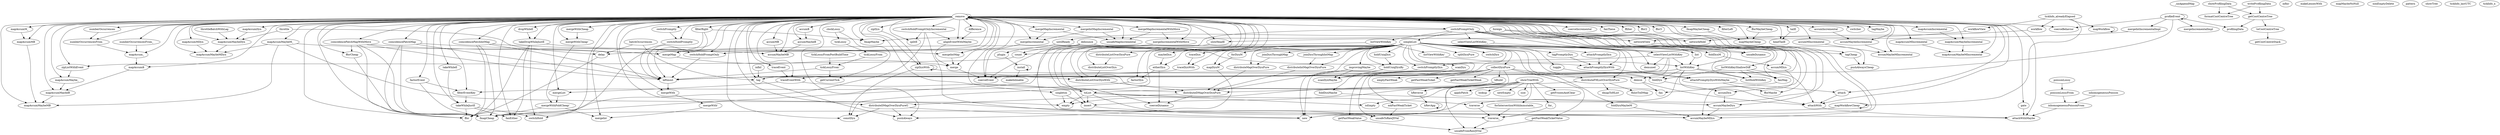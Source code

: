 strict digraph deps {
"_unAppendMap" [style=solid];
"accumB" [style=solid];
"accumDyn" [style=solid];
"accumIncremental" [style=solid];
"accumMB" [style=solid];
"accumMDyn" [style=solid];
"accumMIncremental" [style=solid];
"accumMaybeB" [style=solid];
"accumMaybeDyn" [style=solid];
"accumMaybeIncremental" [style=solid];
"accumMaybeMB" [style=solid];
"accumMaybeMDyn" [style=solid];
"accumMaybeMIncremental" [style=solid];
"alignEventWithMaybe" [style=solid];
"applyPatch" [style=solid];
"attach" [style=solid];
"attachPromptlyDyn" [style=solid];
"attachPromptlyDynWith" [style=solid];
"attachPromptlyDynWithMaybe" [style=solid];
"attachWith" [style=solid];
"attachWithMaybe" [style=solid];
"batchOccurrences" [style=solid];
"clockLossy" [style=solid];
"coerceBehavior" [style=solid];
"coerceDynamic" [style=solid];
"coerceEvent" [style=solid];
"coerceIncremental" [style=solid];
"coincidencePatchIntMap" [style=solid];
"coincidencePatchMap" [style=solid];
"coincidencePatchMapWithMove" [style=solid];
"collectDynPure" [style=solid];
"constDyn" [style=solid];
"count" [style=solid];
"debounce" [style=solid];
"delay" [style=solid];
"demux" [style=solid];
"demuxed" [style=solid];
"difference" [style=solid];
"distributeDMapOverDynPure" [style=solid];
"distributeDMapOverDynPureG" [style=solid];
"distributeFHListOverDynPure" [style=solid];
"distributeIntMapOverDynPure" [style=solid];
"distributeListOverDyn" [style=solid];
"distributeListOverDynPure" [style=solid];
"distributeListOverDynWith" [style=solid];
"distributeMapOverDynPure" [style=solid];
"dmapToHList" [style=solid];
"dropWhileE" [style=solid];
"eitherDyn" [style=solid];
"empty" [style=solid];
"emptyFastWeak" [style=solid];
"factorDyn" [style=solid];
"factorEvent" [style=solid];
"fan" [style=solid];
"fanEither" [style=solid];
"fanMap" [style=solid];
"fanThese" [style=solid];
"ffilter" [style=solid];
"ffor" [style=solid];
"ffor2" [style=solid];
"ffor3" [style=solid];
"fforCheap" [style=solid];
"fforMaybe" [style=solid];
"fforMaybeCheap" [style=solid];
"fhlistToDMap" [style=solid];
"filterEventKey" [style=solid];
"filterLeft" [style=solid];
"filterRight" [style=solid];
"fmapCheap" [style=solid];
"fmapMaybe" [style=solid];
"fmapMaybeCheap" [style=solid];
"foldDyn" [style=solid];
"foldDynM" [style=solid];
"foldDynMaybe" [style=solid];
"foldDynMaybeM" [style=solid];
"forDynM" [style=solid];
"forIntersectionWithImmutable_" [style=solid];
"for_" [style=solid];
"foreign" [style=solid];
"formatCostCentreTree" [style=solid];
"gate" [style=solid];
"getCostCentreStack" [style=solid];
"getCostCentreTree" [style=solid];
"getCurrentTick" [style=solid];
"getFastWeakTicket" [style=solid];
"getFastWeakTicketValue" [style=solid];
"getFastWeakTicketWeak" [style=solid];
"getFastWeakValue" [style=solid];
"getFrozenAndClear" [style=solid];
"hBuild" [style=solid];
"hRevApp" [style=solid];
"hReverse" [style=solid];
"headTailE" [style=solid];
"holdUniqDyn" [style=solid];
"holdUniqDynBy" [style=solid];
"improvingMaybe" [style=solid];
"infixl" [style=solid];
"infixr" [style=solid];
"inhomogeneousPoisson" [style=solid];
"inhomogeneousPoissonFrom" [style=solid];
"insert" [style=solid];
"install" [style=solid];
"isEmpty" [style=solid];
"joinDynThroughIntMap" [style=solid];
"joinDynThroughMap" [style=solid];
"leftmost" [style=solid];
"list" [style=solid];
"listHoldWithKey" [style=solid];
"listViewWithKey" [style=solid];
"listViewWithKey\'" [style=solid];
"listWithKey" [style=solid];
"listWithKeyShallowDiff" [style=solid];
"lookup" [style=solid];
"makeInlinable" [style=solid];
"makeLensesWith" [style=solid];
"mapAccumB" [style=solid];
"mapAccumDyn" [style=solid];
"mapAccumIncremental" [style=solid];
"mapAccumMB" [style=solid];
"mapAccumMDyn" [style=solid];
"mapAccumMIncremental" [style=solid];
"mapAccumM_" [style=solid];
"mapAccumMaybeB" [style=solid];
"mapAccumMaybeDyn" [style=solid];
"mapAccumMaybeIncremental" [style=solid];
"mapAccumMaybeMB" [style=solid];
"mapAccumMaybeMDyn" [style=solid];
"mapAccumMaybeMIncremental" [style=solid];
"mapAccumMaybeM_" [style=solid];
"mapAccumMaybe_" [style=solid];
"mapAccum_" [style=solid];
"mapDynM" [style=solid];
"mapMaybeCheap" [style=solid];
"mapMaybeNoNull" [style=solid];
"mapWorkflow" [style=solid];
"mapWorkflowCheap" [style=solid];
"maybeDyn" [style=solid];
"merge" [style=solid];
"mergeIncremental" [style=solid];
"mergeIncrementalImpl" [style=solid];
"mergeIncrementalWithMove" [style=solid];
"mergeInt" [style=solid];
"mergeIntIncrementalImpl" [style=solid];
"mergeIntMap" [style=solid];
"mergeIntMapIncremental" [style=solid];
"mergeList" [style=solid];
"mergeMap" [style=solid];
"mergeMapIncremental" [style=solid];
"mergeMapIncrementalWithMove" [style=solid];
"mergeWith" [style=solid];
"mergeWithCheap" [style=solid];
"mergeWithCheap\'" [style=solid];
"mergeWithFoldCheap\'" [style=solid];
"mergeWith\'" [style=solid];
"mkFastWeakTicket" [style=solid];
"networkHold" [style=solid];
"networkView" [style=solid];
"new" [style=solid];
"newEmpty" [style=solid];
"nonEmptyDelete" [style=solid];
"numberOccurrences" [style=solid];
"numberOccurrencesFrom" [style=solid];
"numberOccurrencesFrom_" [style=solid];
"pattern" [style=solid];
"plugin" [style=solid];
"poissonLossy" [style=solid];
"poissonLossyFrom" [style=solid];
"profileEvent" [style=solid];
"profilingData" [style=solid];
"pushAlways" [style=solid];
"pushAlwaysCheap" [style=solid];
"remove" [style=solid];
"scanDyn" [style=solid];
"scanDynMaybe" [style=solid];
"selectViewListWithKey" [style=solid];
"selectViewListWithKey_" [style=solid];
"showProfilingData" [style=solid];
"showTree" [style=solid];
"showTreeWith" [style=solid];
"simpleList" [style=solid];
"singleton" [style=solid];
"size" [style=solid];
"slowHeadE" [style=solid];
"splitDynPure" [style=solid];
"splitE" [style=solid];
"switchDyn" [style=solid];
"switchHold" [style=solid];
"switchHoldPromptOnly" [style=solid];
"switchHoldPromptOnlyIncremental" [style=solid];
"switchHoldPromptly" [style=solid];
"switchPromptOnly" [style=solid];
"switchPromptly" [style=solid];
"switchPromptlyDyn" [style=solid];
"switcher" [style=solid];
"tag" [style=solid];
"tagCheap" [style=solid];
"tagMaybe" [style=solid];
"tagPromptlyDyn" [style=solid];
"tailE" [style=solid];
"takeDropWhileJustE" [style=solid];
"takeWhileE" [style=solid];
"takeWhileJustE" [style=solid];
"throttle" [style=solid];
"throttleBatchWithLag" [style=solid];
"tickInfo_alreadyElapsed" [style=solid];
"tickInfo_lastUTC" [style=solid];
"tickInfo_n" [style=solid];
"tickLossy" [style=solid];
"tickLossyFrom" [style=solid];
"tickLossyFromPostBuildTime" [style=solid];
"tickLossyFrom\'" [style=solid];
"toCostCentreTree" [style=solid];
"toList" [style=solid];
"toggle" [style=solid];
"traceDyn" [style=solid];
"traceDynWith" [style=solid];
"traceEvent" [style=solid];
"traceEventWith" [style=solid];
"traverse" [style=solid];
"traverse_" [style=solid];
"unsafeDynamic" [style=solid];
"unsafeFromRawJSVal" [style=solid];
"unsafeMapIncremental" [style=solid];
"unsafeToRawJSVal" [style=solid];
"untilReady" [style=solid];
"workflow" [style=solid];
"workflowView" [style=solid];
"writeProfilingData" [style=solid];
"zipDyn" [style=solid];
"zipDynWith" [style=solid];
"zipListWithEvent" [style=solid];
"accumB" -> "accumMaybeB";
"accumDyn" -> "accumMaybeDyn";
"accumIncremental" -> "accumMaybeIncremental";
"accumMB" -> "accumMaybeMB";
"accumMDyn" -> "accumMaybeMDyn";
"accumMIncremental" -> "accumMaybeMIncremental";
"accumMaybeB" -> "accumMaybeMB";
"accumMaybeDyn" -> "accumMaybeMDyn";
"accumMaybeIncremental" -> "accumMaybeMIncremental";
"alignEventWithMaybe" -> "merge";
"attach" -> "attachWith";
"attachPromptlyDyn" -> "attachPromptlyDynWith";
"attachPromptlyDynWith" -> "attachPromptlyDynWithMaybe";
"attachPromptlyDynWithMaybe" -> "attach";
"attachPromptlyDynWithMaybe" -> "fforMaybe";
"attachWith" -> "attachWithMaybe";
"batchOccurrences" -> "delay";
"batchOccurrences" -> "tag";
"clockLossy" -> "getCurrentTick";
"clockLossy" -> "tickLossy";
"coincidencePatchIntMap" -> "ffor";
"coincidencePatchIntMap" -> "fmapCheap";
"coincidencePatchIntMap" -> "leftmost";
"coincidencePatchIntMap" -> "mergeIntMap";
"coincidencePatchMap" -> "ffor";
"coincidencePatchMap" -> "fmapCheap";
"coincidencePatchMap" -> "leftmost";
"coincidencePatchMap" -> "mergeMap";
"coincidencePatchMapWithMove" -> "ffor";
"coincidencePatchMapWithMove" -> "fforCheap";
"coincidencePatchMapWithMove" -> "fmapCheap";
"coincidencePatchMapWithMove" -> "leftmost";
"coincidencePatchMapWithMove" -> "mergeMap";
"collectDynPure" -> "distributeFHListOverDynPure";
"collectDynPure" -> "emptyFastWeak";
"collectDynPure" -> "getFastWeakTicket";
"collectDynPure" -> "getFastWeakTicketValue";
"collectDynPure" -> "getFastWeakTicketWeak";
"collectDynPure" -> "getFastWeakValue";
"collectDynPure" -> "hBuild";
"collectDynPure" -> "mkFastWeakTicket";
"collectDynPure" -> "unsafeFromRawJSVal";
"collectDynPure" -> "unsafeToRawJSVal";
"count" -> "zipListWithEvent";
"debounce" -> "attachPromptlyDynWith";
"debounce" -> "attachWithMaybe";
"debounce" -> "count";
"debounce" -> "delay";
"delay" -> "ffor";
"demux" -> "attachWith";
"demux" -> "fan";
"difference" -> "alignEventWithMaybe";
"distributeDMapOverDynPure" -> "coerceDynamic";
"distributeDMapOverDynPure" -> "distributeDMapOverDynPureG";
"distributeDMapOverDynPureG" -> "constDyn";
"distributeDMapOverDynPureG" -> "new";
"distributeDMapOverDynPureG" -> "pushAlways";
"distributeFHListOverDynPure" -> "distributeDMapOverDynPure";
"distributeFHListOverDynPure" -> "dmapToHList";
"distributeFHListOverDynPure" -> "fhlistToDMap";
"distributeIntMapOverDynPure" -> "distributeDMapOverDynPure";
"distributeListOverDyn" -> "distributeListOverDynWith";
"distributeListOverDynPure" -> "distributeListOverDyn";
"distributeListOverDynWith" -> "distributeDMapOverDynPure";
"distributeMapOverDynPure" -> "distributeDMapOverDynPure";
"dropWhileE" -> "takeDropWhileJustE";
"eitherDyn" -> "coerceDynamic";
"eitherDyn" -> "factorDyn";
"factorDyn" -> "filterEventKey";
"factorEvent" -> "filterEventKey";
"factorEvent" -> "fmapCheap";
"fanMap" -> "fan";
"fforCheap" -> "fmapCheap";
"fforMaybeCheap" -> "mapMaybeCheap";
"filterEventKey" -> "takeWhileJustE";
"filterRight" -> "fmapCheap";
"filterRight" -> "fmapMaybe";
"filterRight" -> "leftmost";
"fmapMaybeCheap" -> "mapMaybeCheap";
"foldDyn" -> "accumDyn";
"foldDynM" -> "accumMDyn";
"foldDynMaybe" -> "accumMaybeDyn";
"foldDynMaybeM" -> "accumMaybeMDyn";
"forDynM" -> "mapDynM";
"forIntersectionWithImmutable_" -> "traverse_";
"for_" -> "traverse_";
"foreign" -> "fmapMaybe";
"foreign" -> "networkHold";
"foreign" -> "networkView";
"foreign" -> "untilReady";
"gate" -> "attachWithMaybe";
"getCostCentreTree" -> "profilingData";
"getCostCentreTree" -> "toCostCentreTree";
"getFastWeakTicketValue" -> "unsafeFromRawJSVal";
"getFastWeakValue" -> "unsafeFromRawJSVal";
"hBuild" -> "hReverse";
"hRevApp" -> "hRevApp";
"hReverse" -> "hRevApp";
"holdUniqDyn" -> "holdUniqDynBy";
"holdUniqDynBy" -> "new";
"holdUniqDynBy" -> "scanDynMaybe";
"improvingMaybe" -> "new";
"improvingMaybe" -> "scanDynMaybe";
"infixl" -> "tag";
"inhomogeneousPoisson" -> "inhomogeneousPoissonFrom";
"inhomogeneousPoissonFrom" -> "attachWithMaybe";
"insert" -> "unsafeToRawJSVal";
"install" -> "install";
"install" -> "makeInlinable";
"joinDynThroughIntMap" -> "distributeIntMapOverDynPure";
"joinDynThroughMap" -> "distributeMapOverDynPure";
"leftmost" -> "mergeWith";
"list" -> "listWithKey";
"listViewWithKey" -> "listViewWithKey\'";
"listViewWithKey" -> "mergeMap";
"listViewWithKey\'" -> "listWithKey";
"listWithKey" -> "attachWith";
"listWithKey" -> "fanMap";
"listWithKey" -> "foldDyn";
"listWithKey" -> "leftmost";
"listWithKey" -> "listHoldWithKey";
"listWithKey" -> "new";
"listWithKey" -> "tag";
"listWithKeyShallowDiff" -> "attachWith";
"listWithKeyShallowDiff" -> "fanMap";
"listWithKeyShallowDiff" -> "foldDyn";
"listWithKeyShallowDiff" -> "listHoldWithKey";
"mapAccumB" -> "mapAccumMaybeB";
"mapAccumDyn" -> "mapAccumMaybeDyn";
"mapAccumIncremental" -> "mapAccumMaybeIncremental";
"mapAccumMB" -> "mapAccumMaybeMB";
"mapAccumMDyn" -> "mapAccumMaybeMDyn";
"mapAccumMIncremental" -> "mapAccumMaybeMIncremental";
"mapAccumM_" -> "mapAccumMB";
"mapAccumMaybeB" -> "mapAccumMaybeMB";
"mapAccumMaybeDyn" -> "mapAccumMaybeMDyn";
"mapAccumMaybeIncremental" -> "mapAccumMaybeMIncremental";
"mapAccumMaybeM_" -> "accumMaybeMB";
"mapAccumMaybeM_" -> "accumMaybeMDyn";
"mapAccumMaybeM_" -> "mapAccumMaybeMB";
"mapAccumMaybeM_" -> "mapAccumMaybeMDyn";
"mapAccumMaybe_" -> "mapAccumMaybeB";
"mapAccum_" -> "mapAccumB";
"mapDynM" -> "pushAlways";
"mapWorkflow" -> "mapWorkflow";
"mapWorkflowCheap" -> "fmapCheap";
"mapWorkflowCheap" -> "mapWorkflowCheap";
"maybeDyn" -> "eitherDyn";
"merge" -> "coerceEvent";
"mergeIncremental" -> "coerceEvent";
"mergeIncrementalWithMove" -> "coerceEvent";
"mergeIntIncrementalImpl" -> "slowHeadE";
"mergeIntMap" -> "merge";
"mergeIntMapIncremental" -> "mergeIncremental";
"mergeIntMapIncremental" -> "unsafeMapIncremental";
"mergeList" -> "mergeWithFoldCheap\'";
"mergeMap" -> "merge";
"mergeMapIncremental" -> "mergeIncremental";
"mergeMapIncremental" -> "unsafeMapIncremental";
"mergeMapIncrementalWithMove" -> "mergeIncrementalWithMove";
"mergeMapIncrementalWithMove" -> "unsafeMapIncremental";
"mergeWith" -> "mergeWith\'";
"mergeWithCheap" -> "mergeWithCheap\'";
"mergeWithCheap\'" -> "mergeWithFoldCheap\'";
"mergeWithFoldCheap\'" -> "fmapCheap";
"mergeWithFoldCheap\'" -> "mergeInt";
"mergeWith\'" -> "mergeInt";
"mkFastWeakTicket" -> "unsafeToRawJSVal";
"networkView" -> "leftmost";
"networkView" -> "tagCheap";
"numberOccurrences" -> "numberOccurrencesFrom";
"numberOccurrencesFrom" -> "mapAccum_";
"numberOccurrencesFrom_" -> "mapAccum_";
"plugin" -> "install";
"poissonLossy" -> "poissonLossyFrom";
"poissonLossyFrom" -> "inhomogeneousPoissonFrom";
"profileEvent" -> "coerceBehavior";
"profileEvent" -> "coerceEvent";
"profileEvent" -> "mergeIncrementalImpl";
"profileEvent" -> "mergeIntIncrementalImpl";
"profileEvent" -> "profileEvent";
"profileEvent" -> "profilingData";
"remove" -> "accumB";
"remove" -> "accumDyn";
"remove" -> "accumIncremental";
"remove" -> "accumMB";
"remove" -> "accumMDyn";
"remove" -> "accumMIncremental";
"remove" -> "accumMaybeB";
"remove" -> "accumMaybeDyn";
"remove" -> "accumMaybeIncremental";
"remove" -> "accumMaybeMB";
"remove" -> "accumMaybeMDyn";
"remove" -> "accumMaybeMIncremental";
"remove" -> "alignEventWithMaybe";
"remove" -> "attach";
"remove" -> "attachWith";
"remove" -> "attachWithMaybe";
"remove" -> "coerceBehavior";
"remove" -> "coerceDynamic";
"remove" -> "coerceEvent";
"remove" -> "coerceIncremental";
"remove" -> "coincidencePatchIntMap";
"remove" -> "coincidencePatchMap";
"remove" -> "coincidencePatchMapWithMove";
"remove" -> "constDyn";
"remove" -> "difference";
"remove" -> "distributeDMapOverDynPure";
"remove" -> "distributeDMapOverDynPureG";
"remove" -> "distributeListOverDyn";
"remove" -> "distributeListOverDynWith";
"remove" -> "dropWhileE";
"remove" -> "empty";
"remove" -> "factorEvent";
"remove" -> "fan";
"remove" -> "fanEither";
"remove" -> "fanMap";
"remove" -> "fanThese";
"remove" -> "ffilter";
"remove" -> "ffor";
"remove" -> "ffor2";
"remove" -> "ffor3";
"remove" -> "fforCheap";
"remove" -> "fforMaybe";
"remove" -> "fforMaybeCheap";
"remove" -> "filterEventKey";
"remove" -> "filterLeft";
"remove" -> "filterRight";
"remove" -> "fmapCheap";
"remove" -> "fmapMaybe";
"remove" -> "fmapMaybeCheap";
"remove" -> "gate";
"remove" -> "headTailE";
"remove" -> "insert";
"remove" -> "leftmost";
"remove" -> "mapAccumB";
"remove" -> "mapAccumDyn";
"remove" -> "mapAccumIncremental";
"remove" -> "mapAccumMB";
"remove" -> "mapAccumMDyn";
"remove" -> "mapAccumMIncremental";
"remove" -> "mapAccumM_";
"remove" -> "mapAccumMaybeB";
"remove" -> "mapAccumMaybeDyn";
"remove" -> "mapAccumMaybeIncremental";
"remove" -> "mapAccumMaybeMB";
"remove" -> "mapAccumMaybeMDyn";
"remove" -> "mapAccumMaybeMIncremental";
"remove" -> "mapAccumMaybeM_";
"remove" -> "mapAccumMaybe_";
"remove" -> "mapAccum_";
"remove" -> "mapMaybeCheap";
"remove" -> "merge";
"remove" -> "mergeIncremental";
"remove" -> "mergeIncrementalWithMove";
"remove" -> "mergeInt";
"remove" -> "mergeIntMap";
"remove" -> "mergeIntMapIncremental";
"remove" -> "mergeList";
"remove" -> "mergeMap";
"remove" -> "mergeMapIncremental";
"remove" -> "mergeMapIncrementalWithMove";
"remove" -> "mergeWith";
"remove" -> "mergeWithCheap";
"remove" -> "mergeWithCheap\'";
"remove" -> "numberOccurrences";
"remove" -> "numberOccurrencesFrom";
"remove" -> "numberOccurrencesFrom_";
"remove" -> "pushAlways";
"remove" -> "pushAlwaysCheap";
"remove" -> "remove";
"remove" -> "singleton";
"remove" -> "slowHeadE";
"remove" -> "splitE";
"remove" -> "switchHold";
"remove" -> "switchHoldPromptOnly";
"remove" -> "switchHoldPromptOnlyIncremental";
"remove" -> "switchHoldPromptly";
"remove" -> "switchPromptOnly";
"remove" -> "switchPromptly";
"remove" -> "switcher";
"remove" -> "tag";
"remove" -> "tagCheap";
"remove" -> "tagMaybe";
"remove" -> "tailE";
"remove" -> "takeDropWhileJustE";
"remove" -> "takeWhileE";
"remove" -> "takeWhileJustE";
"remove" -> "traceEvent";
"remove" -> "traceEventWith";
"remove" -> "traverse";
"remove" -> "traverse_";
"remove" -> "unsafeDynamic";
"remove" -> "unsafeMapIncremental";
"remove" -> "zipDyn";
"remove" -> "zipDynWith";
"remove" -> "zipListWithEvent";
"scanDyn" -> "scanDynMaybe";
"selectViewListWithKey" -> "demux";
"selectViewListWithKey" -> "demuxed";
"selectViewListWithKey" -> "leftmost";
"selectViewListWithKey" -> "listWithKey";
"selectViewListWithKey" -> "switchPromptlyDyn";
"selectViewListWithKey_" -> "selectViewListWithKey";
"showProfilingData" -> "formatCostCentreTree";
"showProfilingData" -> "getCostCentreTree";
"showTreeWith" -> "applyPatch";
"showTreeWith" -> "empty";
"showTreeWith" -> "forIntersectionWithImmutable_";
"showTreeWith" -> "for_";
"showTreeWith" -> "getFrozenAndClear";
"showTreeWith" -> "insert";
"showTreeWith" -> "isEmpty";
"showTreeWith" -> "lookup";
"showTreeWith" -> "new";
"showTreeWith" -> "newEmpty";
"showTreeWith" -> "size";
"showTreeWith" -> "toList";
"simpleList" -> "attachPromptlyDyn";
"simpleList" -> "attachPromptlyDynWith";
"simpleList" -> "attachPromptlyDynWithMaybe";
"simpleList" -> "collectDynPure";
"simpleList" -> "constDyn";
"simpleList" -> "count";
"simpleList" -> "demux";
"simpleList" -> "demuxed";
"simpleList" -> "distributeDMapOverDynPure";
"simpleList" -> "distributeFHListOverDynPure";
"simpleList" -> "distributeIntMapOverDynPure";
"simpleList" -> "distributeListOverDynPure";
"simpleList" -> "distributeMapOverDynPure";
"simpleList" -> "eitherDyn";
"simpleList" -> "factorDyn";
"simpleList" -> "foldDyn";
"simpleList" -> "foldDynM";
"simpleList" -> "foldDynMaybe";
"simpleList" -> "foldDynMaybeM";
"simpleList" -> "forDynM";
"simpleList" -> "holdUniqDyn";
"simpleList" -> "holdUniqDynBy";
"simpleList" -> "improvingMaybe";
"simpleList" -> "joinDynThroughIntMap";
"simpleList" -> "joinDynThroughMap";
"simpleList" -> "list";
"simpleList" -> "mapDynM";
"simpleList" -> "maybeDyn";
"simpleList" -> "scanDyn";
"simpleList" -> "scanDynMaybe";
"simpleList" -> "splitDynPure";
"simpleList" -> "switchDyn";
"simpleList" -> "switchPromptlyDyn";
"simpleList" -> "tagPromptlyDyn";
"simpleList" -> "toggle";
"simpleList" -> "traceDyn";
"simpleList" -> "traceDynWith";
"simpleList" -> "unsafeDynamic";
"singleton" -> "empty";
"singleton" -> "insert";
"slowHeadE" -> "fmapCheap";
"switchHoldPromptOnly" -> "leftmost";
"switchHoldPromptOnlyIncremental" -> "alignEventWithMaybe";
"switchHoldPromptOnlyIncremental" -> "ffor";
"switchHoldPromptOnlyIncremental" -> "new";
"switchHoldPromptOnlyIncremental" -> "splitE";
"switchHoldPromptly" -> "leftmost";
"switchPromptOnly" -> "list";
"switchPromptOnly" -> "listHoldWithKey";
"switchPromptOnly" -> "listViewWithKey";
"switchPromptOnly" -> "listWithKey";
"switchPromptOnly" -> "listWithKeyShallowDiff";
"switchPromptOnly" -> "selectViewListWithKey";
"switchPromptOnly" -> "selectViewListWithKey_";
"switchPromptOnly" -> "simpleList";
"switchPromptOnly" -> "switchHoldPromptOnly";
"switchPromptly" -> "switchHoldPromptly";
"switchPromptlyDyn" -> "leftmost";
"tag" -> "pushAlways";
"tagCheap" -> "pushAlwaysCheap";
"tagPromptlyDyn" -> "attachPromptlyDynWith";
"tailE" -> "headTailE";
"takeDropWhileJustE" -> "fanEither";
"takeDropWhileJustE" -> "ffor";
"takeDropWhileJustE" -> "switchHold";
"takeDropWhileJustE" -> "switchHoldPromptOnly";
"takeWhileE" -> "takeWhileJustE";
"takeWhileJustE" -> "fanEither";
"takeWhileJustE" -> "ffor";
"takeWhileJustE" -> "switchHold";
"throttle" -> "delay";
"throttle" -> "mapAccumMaybeDyn";
"throttleBatchWithLag" -> "mapAccumMaybeDyn";
"tickInfo_alreadyElapsed" -> "mapWorkflow";
"tickInfo_alreadyElapsed" -> "mapWorkflowCheap";
"tickInfo_alreadyElapsed" -> "workflow";
"tickInfo_alreadyElapsed" -> "workflowView";
"tickLossy" -> "tickLossyFrom";
"tickLossyFrom" -> "tickLossyFrom\'";
"tickLossyFromPostBuildTime" -> "tickLossyFrom\'";
"tickLossyFrom\'" -> "getCurrentTick";
"tickLossyFrom\'" -> "leftmost";
"toCostCentreTree" -> "getCostCentreStack";
"toList" -> "empty";
"toList" -> "insert";
"toList" -> "isEmpty";
"toList" -> "remove";
"toList" -> "traverse";
"toList" -> "traverse_";
"toggle" -> "foldDyn";
"traceDyn" -> "traceDynWith";
"traceDynWith" -> "traceEventWith";
"traceEvent" -> "traceEventWith";
"traceEventWith" -> "mergeList";
"traceEventWith" -> "toList";
"traverse" -> "traverse_";
"traverse_" -> "unsafeFromRawJSVal";
"untilReady" -> "plugin";
"workflow" -> "networkHold";
"workflowView" -> "networkView";
"writeProfilingData" -> "formatCostCentreTree";
"writeProfilingData" -> "getCostCentreTree";
"zipDyn" -> "zipDynWith";
"zipDynWith" -> "constDyn";
"zipDynWith" -> "distributeListOverDynWith";
"zipDynWith" -> "zipDynWith";
"zipListWithEvent" -> "mapAccumMaybe_";
}
